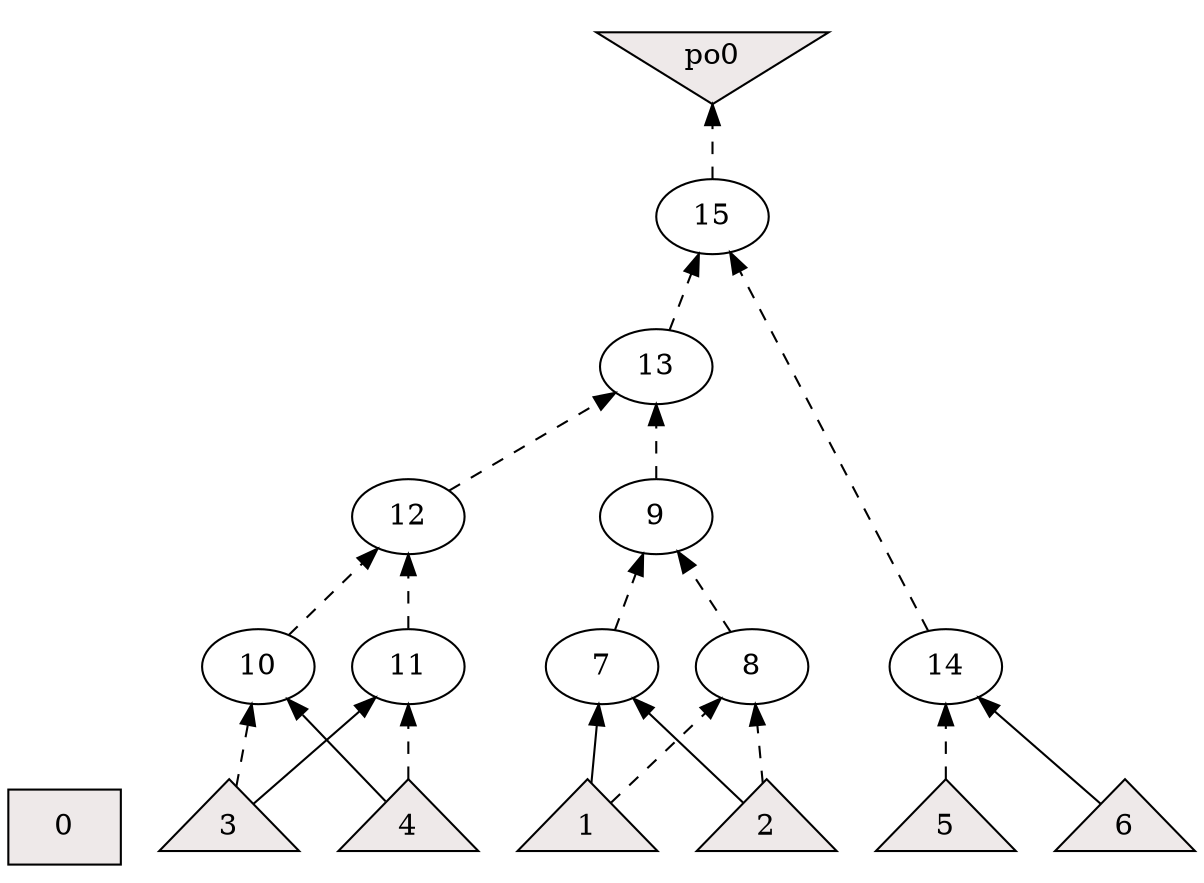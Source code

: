 digraph {
rankdir=BT;
0 [label="0",shape=box,style=filled,fillcolor=snow2]
1 [label="1",shape=triangle,style=filled,fillcolor=snow2]
2 [label="2",shape=triangle,style=filled,fillcolor=snow2]
3 [label="3",shape=triangle,style=filled,fillcolor=snow2]
4 [label="4",shape=triangle,style=filled,fillcolor=snow2]
5 [label="5",shape=triangle,style=filled,fillcolor=snow2]
6 [label="6",shape=triangle,style=filled,fillcolor=snow2]
7 [label="7",shape=ellipse,style=filled,fillcolor=white]
8 [label="8",shape=ellipse,style=filled,fillcolor=white]
9 [label="9",shape=ellipse,style=filled,fillcolor=white]
10 [label="10",shape=ellipse,style=filled,fillcolor=white]
11 [label="11",shape=ellipse,style=filled,fillcolor=white]
12 [label="12",shape=ellipse,style=filled,fillcolor=white]
13 [label="13",shape=ellipse,style=filled,fillcolor=white]
14 [label="14",shape=ellipse,style=filled,fillcolor=white]
15 [label="15",shape=ellipse,style=filled,fillcolor=white]
po0 [shape=invtriangle,style=filled,fillcolor=snow2]
1 -> 7 [style=solid]
2 -> 7 [style=solid]
1 -> 8 [style=dashed]
2 -> 8 [style=dashed]
7 -> 9 [style=dashed]
8 -> 9 [style=dashed]
3 -> 10 [style=dashed]
4 -> 10 [style=solid]
3 -> 11 [style=solid]
4 -> 11 [style=dashed]
10 -> 12 [style=dashed]
11 -> 12 [style=dashed]
9 -> 13 [style=dashed]
12 -> 13 [style=dashed]
5 -> 14 [style=dashed]
6 -> 14 [style=solid]
13 -> 15 [style=dashed]
14 -> 15 [style=dashed]
15 -> po0 [style=dashed]
{rank = same; 0; 1; 2; 3; 4; 5; 6; }
{rank = same; 7; 8; 10; 11; 14; }
{rank = same; 9; 12; }
{rank = same; 13; }
{rank = same; 15; }
{rank = same; po0; }
}
